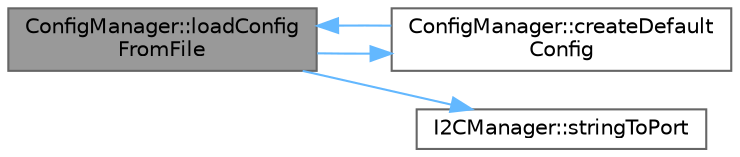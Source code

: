 digraph "ConfigManager::loadConfigFromFile"
{
 // LATEX_PDF_SIZE
  bgcolor="transparent";
  edge [fontname=Helvetica,fontsize=10,labelfontname=Helvetica,labelfontsize=10];
  node [fontname=Helvetica,fontsize=10,shape=box,height=0.2,width=0.4];
  rankdir="LR";
  Node1 [id="Node000001",label="ConfigManager::loadConfig\lFromFile",height=0.2,width=0.4,color="gray40", fillcolor="grey60", style="filled", fontcolor="black",tooltip=" "];
  Node1 -> Node2 [id="edge1_Node000001_Node000002",color="steelblue1",style="solid",tooltip=" "];
  Node2 [id="Node000002",label="ConfigManager::createDefault\lConfig",height=0.2,width=0.4,color="grey40", fillcolor="white", style="filled",URL="$class_config_manager.html#ad64b8ab76c62c5acb0b4a35d7ac754a7",tooltip=" "];
  Node2 -> Node1 [id="edge2_Node000002_Node000001",color="steelblue1",style="solid",tooltip=" "];
  Node1 -> Node3 [id="edge3_Node000001_Node000003",color="steelblue1",style="solid",tooltip=" "];
  Node3 [id="Node000003",label="I2CManager::stringToPort",height=0.2,width=0.4,color="grey40", fillcolor="white", style="filled",URL="$class_i2_c_manager.html#a25ce4fa452bb9441a46e8fc956e9c3a2",tooltip="Convert a string port name to I2CPort enum."];
}

